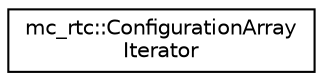digraph "Graphical Class Hierarchy"
{
 // INTERACTIVE_SVG=YES
  edge [fontname="Helvetica",fontsize="10",labelfontname="Helvetica",labelfontsize="10"];
  node [fontname="Helvetica",fontsize="10",shape=record];
  rankdir="LR";
  Node0 [label="mc_rtc::ConfigurationArray\lIterator",height=0.2,width=0.4,color="black", fillcolor="white", style="filled",URL="$structmc__rtc_1_1ConfigurationArrayIterator.html"];
}
